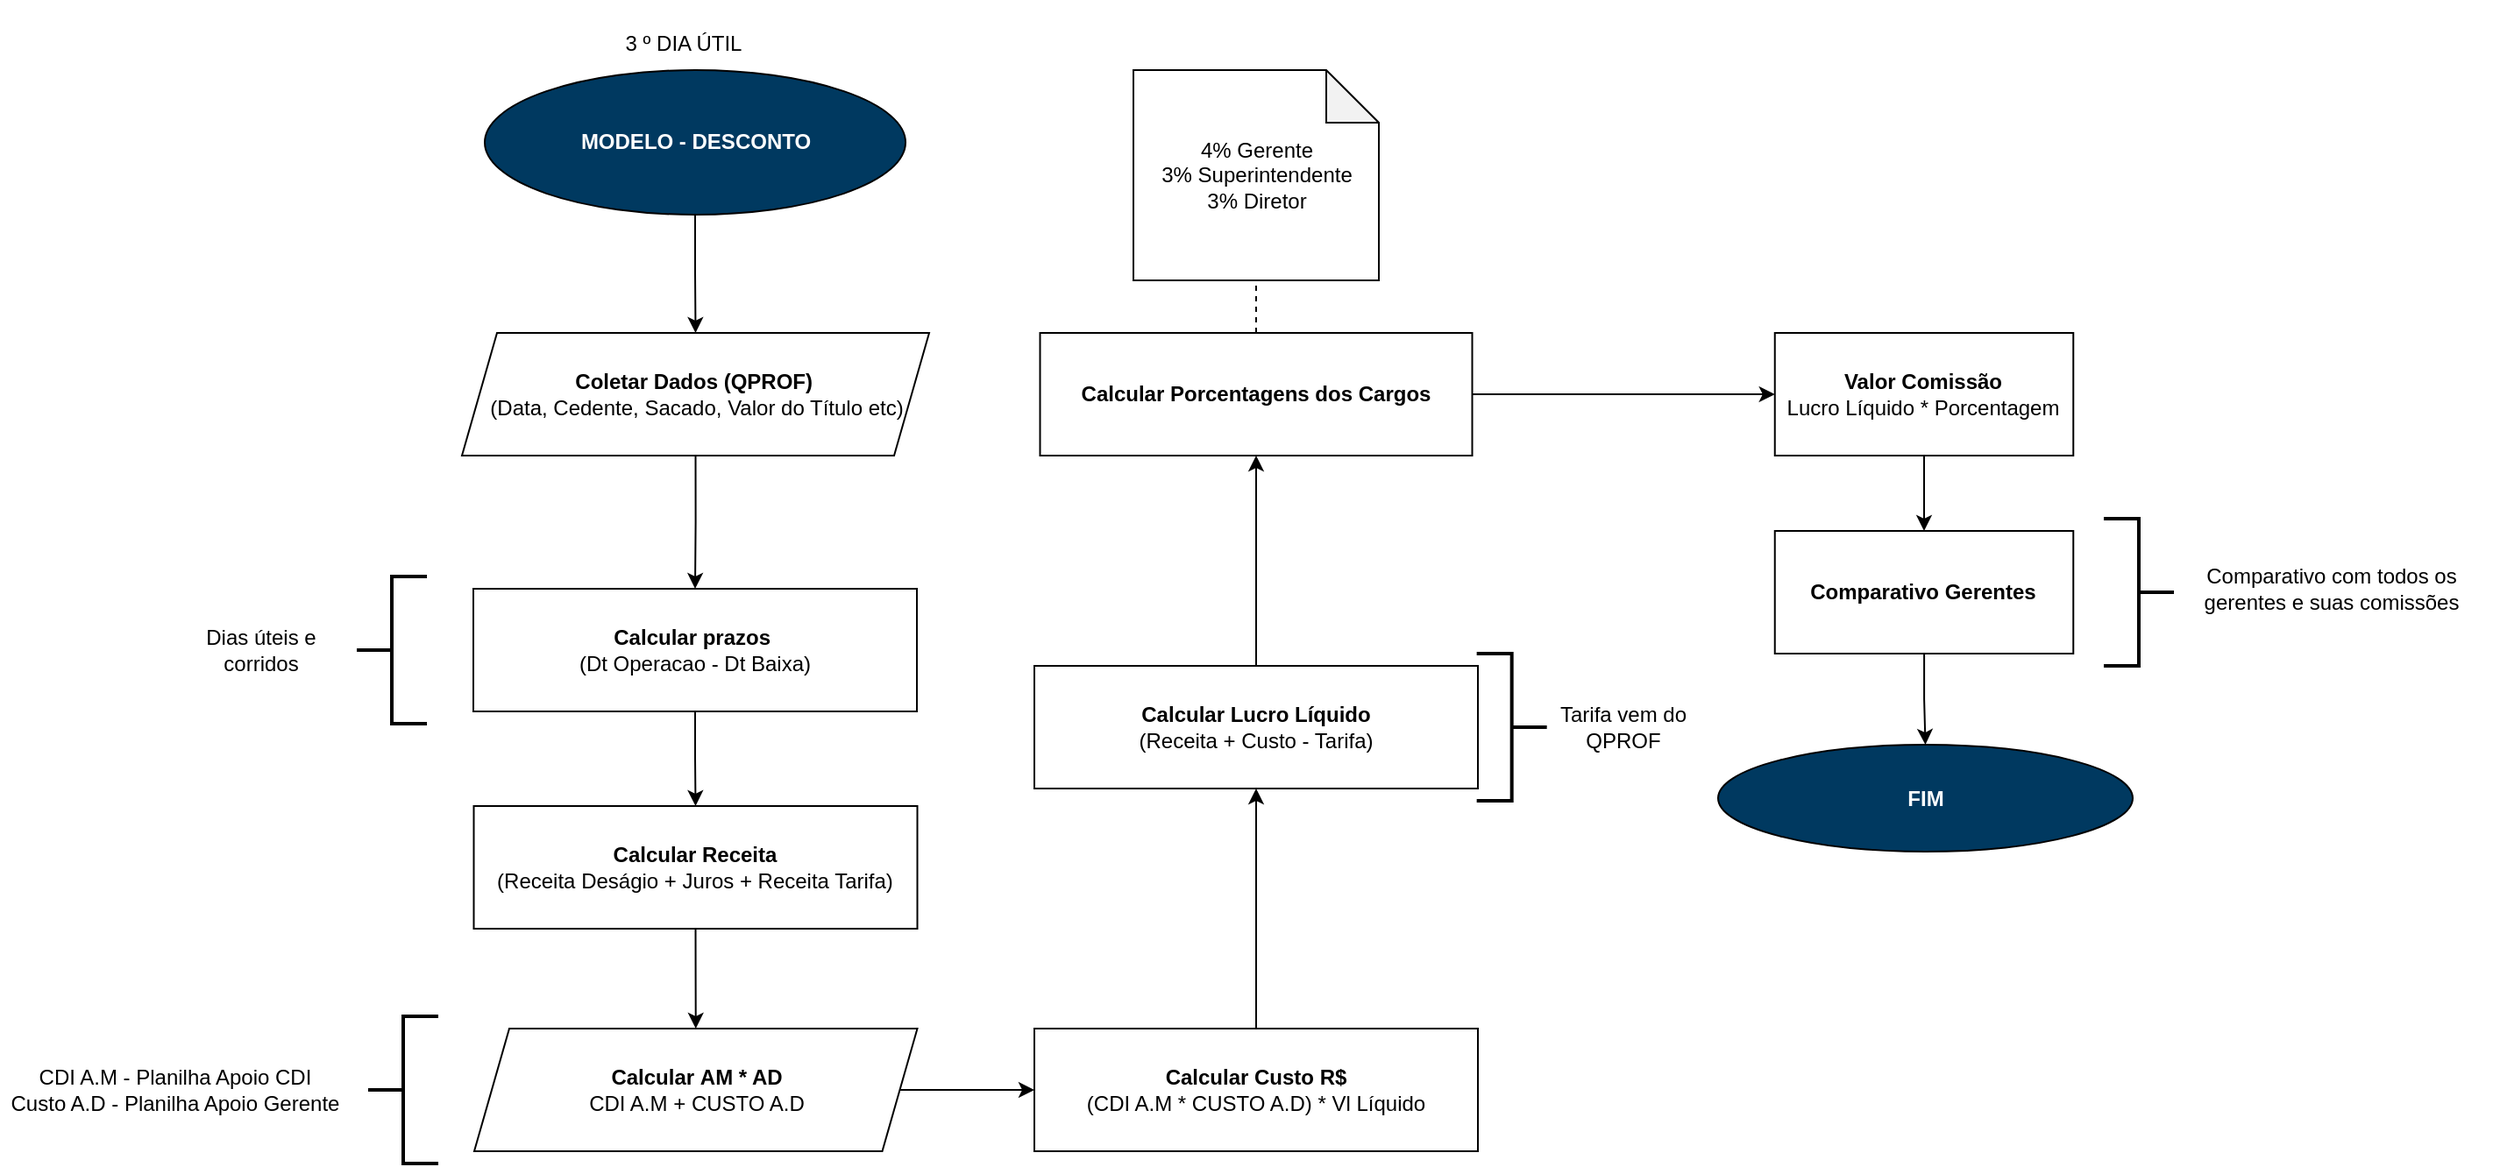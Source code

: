 <mxfile version="24.7.7" pages="4">
  <diagram name="Desconto" id="_d2cayw3rxY8vn-zWWvY">
    <mxGraphModel dx="1481" dy="1940" grid="1" gridSize="10" guides="1" tooltips="1" connect="1" arrows="1" fold="1" page="1" pageScale="1" pageWidth="827" pageHeight="1169" math="0" shadow="0">
      <root>
        <mxCell id="0" />
        <mxCell id="1" parent="0" />
        <mxCell id="TeKsGyX4EHNwTsalYo8B-63" style="edgeStyle=orthogonalEdgeStyle;rounded=0;orthogonalLoop=1;jettySize=auto;html=1;exitX=0.5;exitY=1;exitDx=0;exitDy=0;entryX=0.5;entryY=1;entryDx=0;entryDy=0;" parent="1" edge="1">
          <mxGeometry relative="1" as="geometry">
            <mxPoint x="1140" y="1192.5" as="targetPoint" />
          </mxGeometry>
        </mxCell>
        <mxCell id="TeKsGyX4EHNwTsalYo8B-71" style="edgeStyle=orthogonalEdgeStyle;rounded=0;orthogonalLoop=1;jettySize=auto;html=1;exitX=1;exitY=0.5;exitDx=0;exitDy=0;entryX=0;entryY=0.5;entryDx=0;entryDy=0;" parent="1" edge="1">
          <mxGeometry relative="1" as="geometry">
            <mxPoint x="1240" y="1155" as="sourcePoint" />
          </mxGeometry>
        </mxCell>
        <mxCell id="s9tQfGSfNcySYrhV0mtR-148" value="3 º DIA ÚTIL" style="text;html=1;align=center;verticalAlign=middle;whiteSpace=wrap;rounded=0;" parent="1" vertex="1">
          <mxGeometry x="395.25" y="-340" width="150" height="50" as="geometry" />
        </mxCell>
        <mxCell id="6R9e0S38YPJOB4MfhtHX-23" style="edgeStyle=orthogonalEdgeStyle;rounded=0;orthogonalLoop=1;jettySize=auto;html=1;exitX=0.5;exitY=1;exitDx=0;exitDy=0;entryX=0.5;entryY=0;entryDx=0;entryDy=0;" parent="1" source="s9tQfGSfNcySYrhV0mtR-16" target="6R9e0S38YPJOB4MfhtHX-27" edge="1">
          <mxGeometry relative="1" as="geometry">
            <mxPoint x="476.5" y="186" as="targetPoint" />
          </mxGeometry>
        </mxCell>
        <mxCell id="s9tQfGSfNcySYrhV0mtR-16" value="&lt;b&gt;Calcular Receita&lt;/b&gt;&lt;br&gt;(Receita Deságio + Juros + Receita Tarifa)" style="rounded=0;whiteSpace=wrap;html=1;" parent="1" vertex="1">
          <mxGeometry x="350.25" y="120" width="253" height="70" as="geometry" />
        </mxCell>
        <mxCell id="6R9e0S38YPJOB4MfhtHX-8" style="edgeStyle=orthogonalEdgeStyle;rounded=0;orthogonalLoop=1;jettySize=auto;html=1;exitX=0.5;exitY=1;exitDx=0;exitDy=0;entryX=0.5;entryY=0;entryDx=0;entryDy=0;" parent="1" source="s9tQfGSfNcySYrhV0mtR-18" target="s9tQfGSfNcySYrhV0mtR-16" edge="1">
          <mxGeometry relative="1" as="geometry">
            <mxPoint x="476.5" y="80" as="targetPoint" />
          </mxGeometry>
        </mxCell>
        <mxCell id="s9tQfGSfNcySYrhV0mtR-18" value="&lt;b&gt;Calcular prazos&amp;nbsp;&lt;/b&gt;&lt;br&gt;(Dt Operacao - Dt Baixa)" style="rounded=0;whiteSpace=wrap;html=1;" parent="1" vertex="1">
          <mxGeometry x="350" y="-4" width="253" height="70" as="geometry" />
        </mxCell>
        <mxCell id="6R9e0S38YPJOB4MfhtHX-39" style="edgeStyle=orthogonalEdgeStyle;rounded=0;orthogonalLoop=1;jettySize=auto;html=1;exitX=0.5;exitY=1;exitDx=0;exitDy=0;entryX=0.5;entryY=0;entryDx=0;entryDy=0;" parent="1" source="s9tQfGSfNcySYrhV0mtR-42" target="6R9e0S38YPJOB4MfhtHX-30" edge="1">
          <mxGeometry relative="1" as="geometry" />
        </mxCell>
        <mxCell id="s9tQfGSfNcySYrhV0mtR-42" value="&lt;b&gt;&lt;font color=&quot;#ffffff&quot;&gt;MODELO - DESCONTO&lt;/font&gt;&lt;/b&gt;" style="ellipse;whiteSpace=wrap;html=1;fillColor=#003960;" parent="1" vertex="1">
          <mxGeometry x="356.5" y="-300" width="240" height="82.5" as="geometry" />
        </mxCell>
        <mxCell id="6R9e0S38YPJOB4MfhtHX-20" value="" style="strokeWidth=2;html=1;shape=mxgraph.flowchart.annotation_2;align=left;labelPosition=right;pointerEvents=1;fillColor=#003960;" parent="1" vertex="1">
          <mxGeometry x="283.5" y="-11" width="40" height="84" as="geometry" />
        </mxCell>
        <mxCell id="6R9e0S38YPJOB4MfhtHX-21" value="Dias úteis e corridos" style="text;html=1;align=center;verticalAlign=middle;whiteSpace=wrap;rounded=0;" parent="1" vertex="1">
          <mxGeometry x="183.5" y="13" width="90" height="36" as="geometry" />
        </mxCell>
        <mxCell id="6R9e0S38YPJOB4MfhtHX-25" value="CDI A.M - Planilha Apoio CDI&lt;div&gt;Custo A.D - Planilha Apoio Gerente&lt;/div&gt;" style="text;html=1;align=center;verticalAlign=middle;whiteSpace=wrap;rounded=0;" parent="1" vertex="1">
          <mxGeometry x="80" y="264" width="200" height="36" as="geometry" />
        </mxCell>
        <mxCell id="6R9e0S38YPJOB4MfhtHX-29" style="edgeStyle=orthogonalEdgeStyle;rounded=0;orthogonalLoop=1;jettySize=auto;html=1;exitX=1;exitY=0.5;exitDx=0;exitDy=0;entryX=0;entryY=0.5;entryDx=0;entryDy=0;" parent="1" source="6R9e0S38YPJOB4MfhtHX-27" target="6R9e0S38YPJOB4MfhtHX-28" edge="1">
          <mxGeometry relative="1" as="geometry" />
        </mxCell>
        <mxCell id="6R9e0S38YPJOB4MfhtHX-27" value="&lt;b&gt;Calcular&amp;nbsp;&lt;/b&gt;&lt;b&gt;AM * AD&lt;/b&gt;&lt;br&gt;CDI A.M + CUSTO A.D" style="shape=parallelogram;perimeter=parallelogramPerimeter;whiteSpace=wrap;html=1;fixedSize=1;" parent="1" vertex="1">
          <mxGeometry x="350.5" y="247" width="252.75" height="70" as="geometry" />
        </mxCell>
        <mxCell id="6R9e0S38YPJOB4MfhtHX-33" style="edgeStyle=orthogonalEdgeStyle;rounded=0;orthogonalLoop=1;jettySize=auto;html=1;exitX=0.5;exitY=0;exitDx=0;exitDy=0;" parent="1" source="6R9e0S38YPJOB4MfhtHX-28" target="6R9e0S38YPJOB4MfhtHX-32" edge="1">
          <mxGeometry relative="1" as="geometry" />
        </mxCell>
        <mxCell id="6R9e0S38YPJOB4MfhtHX-28" value="&lt;div&gt;&lt;b&gt;Calcular Custo R$&lt;/b&gt;&lt;br&gt;(CDI A.M * CUSTO A.D) * Vl Líquido&lt;/div&gt;" style="rounded=0;whiteSpace=wrap;html=1;" parent="1" vertex="1">
          <mxGeometry x="670" y="247" width="253" height="70" as="geometry" />
        </mxCell>
        <mxCell id="6R9e0S38YPJOB4MfhtHX-31" style="edgeStyle=orthogonalEdgeStyle;rounded=0;orthogonalLoop=1;jettySize=auto;html=1;exitX=0.5;exitY=1;exitDx=0;exitDy=0;" parent="1" source="6R9e0S38YPJOB4MfhtHX-30" target="s9tQfGSfNcySYrhV0mtR-18" edge="1">
          <mxGeometry relative="1" as="geometry" />
        </mxCell>
        <mxCell id="6R9e0S38YPJOB4MfhtHX-30" value="&lt;b&gt;Coletar Dados (QPROF)&amp;nbsp;&lt;/b&gt;&lt;div&gt;(Data, Cedente, Sacado, Valor do Título etc)&lt;/div&gt;" style="shape=parallelogram;perimeter=parallelogramPerimeter;whiteSpace=wrap;html=1;fixedSize=1;" parent="1" vertex="1">
          <mxGeometry x="343.5" y="-150" width="266.5" height="70" as="geometry" />
        </mxCell>
        <mxCell id="6R9e0S38YPJOB4MfhtHX-32" value="&lt;b&gt;Calcular&amp;nbsp;&lt;/b&gt;&lt;b&gt;Lucro Líquido&lt;/b&gt;&lt;br&gt;(Receita + Custo - Tarifa)" style="rounded=0;whiteSpace=wrap;html=1;" parent="1" vertex="1">
          <mxGeometry x="670" y="40" width="253" height="70" as="geometry" />
        </mxCell>
        <mxCell id="6R9e0S38YPJOB4MfhtHX-36" value="" style="strokeWidth=2;html=1;shape=mxgraph.flowchart.annotation_2;align=left;labelPosition=right;pointerEvents=1;direction=west;fillColor=#003960;" parent="1" vertex="1">
          <mxGeometry x="922.33" y="33" width="40" height="84" as="geometry" />
        </mxCell>
        <mxCell id="6R9e0S38YPJOB4MfhtHX-37" value="Tarifa vem do QPROF" style="text;html=1;align=center;verticalAlign=middle;whiteSpace=wrap;rounded=0;" parent="1" vertex="1">
          <mxGeometry x="962.33" y="57" width="88" height="36" as="geometry" />
        </mxCell>
        <mxCell id="6R9e0S38YPJOB4MfhtHX-38" value="" style="strokeWidth=2;html=1;shape=mxgraph.flowchart.annotation_2;align=left;labelPosition=right;pointerEvents=1;fillColor=#003960;" parent="1" vertex="1">
          <mxGeometry x="290" y="240" width="40" height="84" as="geometry" />
        </mxCell>
        <mxCell id="6R9e0S38YPJOB4MfhtHX-55" style="edgeStyle=orthogonalEdgeStyle;rounded=0;orthogonalLoop=1;jettySize=auto;html=1;exitX=0.5;exitY=0;exitDx=0;exitDy=0;entryX=0.5;entryY=1;entryDx=0;entryDy=0;" parent="1" source="6R9e0S38YPJOB4MfhtHX-32" target="6R9e0S38YPJOB4MfhtHX-44" edge="1">
          <mxGeometry relative="1" as="geometry">
            <mxPoint x="797.175" y="-6" as="sourcePoint" />
          </mxGeometry>
        </mxCell>
        <mxCell id="WtkpYPYLF3NqtBBW18X0-3" style="edgeStyle=orthogonalEdgeStyle;rounded=0;orthogonalLoop=1;jettySize=auto;html=1;entryX=0;entryY=0.5;entryDx=0;entryDy=0;" edge="1" parent="1" source="6R9e0S38YPJOB4MfhtHX-44" target="6R9e0S38YPJOB4MfhtHX-57">
          <mxGeometry relative="1" as="geometry">
            <mxPoint x="1030" y="-160" as="targetPoint" />
          </mxGeometry>
        </mxCell>
        <mxCell id="6R9e0S38YPJOB4MfhtHX-44" value="&lt;b&gt;Calcular Porcentagens dos Cargos&lt;/b&gt;" style="rounded=0;whiteSpace=wrap;html=1;" parent="1" vertex="1">
          <mxGeometry x="673.25" y="-150" width="246.5" height="70" as="geometry" />
        </mxCell>
        <mxCell id="12A56TbVkGBOpqcJUSsV-5" style="edgeStyle=orthogonalEdgeStyle;rounded=0;orthogonalLoop=1;jettySize=auto;html=1;" parent="1" source="6R9e0S38YPJOB4MfhtHX-57" target="12A56TbVkGBOpqcJUSsV-4" edge="1">
          <mxGeometry relative="1" as="geometry" />
        </mxCell>
        <mxCell id="6R9e0S38YPJOB4MfhtHX-57" value="&lt;b&gt;Valor Comissão&lt;br&gt;&lt;/b&gt;Lucro Líquido * Porcentagem" style="rounded=0;whiteSpace=wrap;html=1;" parent="1" vertex="1">
          <mxGeometry x="1092.38" y="-150" width="170.25" height="70" as="geometry" />
        </mxCell>
        <mxCell id="6R9e0S38YPJOB4MfhtHX-59" value="&lt;b&gt;&lt;font color=&quot;#ffffff&quot;&gt;FIM&lt;/font&gt;&lt;/b&gt;" style="ellipse;whiteSpace=wrap;html=1;fillColor=#003960;" parent="1" vertex="1">
          <mxGeometry x="1060" y="85" width="236.5" height="61" as="geometry" />
        </mxCell>
        <mxCell id="12A56TbVkGBOpqcJUSsV-6" style="edgeStyle=orthogonalEdgeStyle;rounded=0;orthogonalLoop=1;jettySize=auto;html=1;entryX=0.5;entryY=0;entryDx=0;entryDy=0;" parent="1" source="12A56TbVkGBOpqcJUSsV-4" target="6R9e0S38YPJOB4MfhtHX-59" edge="1">
          <mxGeometry relative="1" as="geometry" />
        </mxCell>
        <mxCell id="12A56TbVkGBOpqcJUSsV-4" value="&lt;b&gt;Comparativo Gerentes&lt;/b&gt;" style="rounded=0;whiteSpace=wrap;html=1;" parent="1" vertex="1">
          <mxGeometry x="1092.38" y="-37" width="170.25" height="70" as="geometry" />
        </mxCell>
        <mxCell id="xZUfaCkXMy1GqnFISg14-1" value="" style="strokeWidth=2;html=1;shape=mxgraph.flowchart.annotation_2;align=left;labelPosition=right;pointerEvents=1;direction=west;" parent="1" vertex="1">
          <mxGeometry x="1280" y="-44" width="40" height="84" as="geometry" />
        </mxCell>
        <mxCell id="xZUfaCkXMy1GqnFISg14-2" value="Comparativo com todos os gerentes e suas comissões" style="text;html=1;align=center;verticalAlign=middle;whiteSpace=wrap;rounded=0;" parent="1" vertex="1">
          <mxGeometry x="1314.87" y="-37" width="190" height="66" as="geometry" />
        </mxCell>
        <mxCell id="WtkpYPYLF3NqtBBW18X0-1" value="&lt;div&gt;4% Gerente&lt;br&gt;3% Superintendente&lt;/div&gt;3% Diretor" style="shape=note;whiteSpace=wrap;html=1;backgroundOutline=1;darkOpacity=0.05;" vertex="1" parent="1">
          <mxGeometry x="726.5" y="-300" width="140" height="120" as="geometry" />
        </mxCell>
        <mxCell id="WtkpYPYLF3NqtBBW18X0-4" value="" style="endArrow=none;dashed=1;html=1;rounded=0;entryX=0.5;entryY=1;entryDx=0;entryDy=0;entryPerimeter=0;exitX=0.5;exitY=0;exitDx=0;exitDy=0;" edge="1" parent="1" source="6R9e0S38YPJOB4MfhtHX-44" target="WtkpYPYLF3NqtBBW18X0-1">
          <mxGeometry width="50" height="50" relative="1" as="geometry">
            <mxPoint x="830" y="-190" as="sourcePoint" />
            <mxPoint x="860" y="-20" as="targetPoint" />
          </mxGeometry>
        </mxCell>
      </root>
    </mxGraphModel>
  </diagram>
  <diagram id="k5cFWQFqlMl-SQ0jzQPr" name="CCB E NC">
    <mxGraphModel dx="852" dy="2042" grid="1" gridSize="10" guides="1" tooltips="1" connect="1" arrows="1" fold="1" page="1" pageScale="1" pageWidth="827" pageHeight="1169" math="0" shadow="0">
      <root>
        <mxCell id="0" />
        <mxCell id="1" parent="0" />
        <mxCell id="7jhAaIwT8uO-WgDqWZ5D-1" value="" style="strokeWidth=2;html=1;shape=mxgraph.flowchart.annotation_2;align=left;labelPosition=right;pointerEvents=1;fillColor=#003960;" parent="1" vertex="1">
          <mxGeometry x="1590" y="290" width="40" height="84" as="geometry" />
        </mxCell>
        <mxCell id="7jhAaIwT8uO-WgDqWZ5D-2" value="Dias úteis e corridos" style="text;html=1;align=center;verticalAlign=middle;whiteSpace=wrap;rounded=0;" parent="1" vertex="1">
          <mxGeometry x="1500" y="314" width="90" height="36" as="geometry" />
        </mxCell>
        <mxCell id="7jhAaIwT8uO-WgDqWZ5D-5" value="" style="strokeWidth=2;html=1;shape=mxgraph.flowchart.annotation_2;align=left;labelPosition=right;pointerEvents=1;fillColor=#003960;" parent="1" vertex="1">
          <mxGeometry x="1590" y="420" width="40" height="84" as="geometry" />
        </mxCell>
        <mxCell id="7jhAaIwT8uO-WgDqWZ5D-6" value="Realiza uma soma partir do número de aditivo, fundo e quantidade de parcelas" style="text;html=1;align=center;verticalAlign=middle;whiteSpace=wrap;rounded=0;" parent="1" vertex="1">
          <mxGeometry x="1410" y="429" width="190" height="66" as="geometry" />
        </mxCell>
        <mxCell id="7jhAaIwT8uO-WgDqWZ5D-8" value="" style="strokeWidth=2;html=1;shape=mxgraph.flowchart.annotation_2;align=left;labelPosition=right;pointerEvents=1;fillColor=#003960;" parent="1" vertex="1">
          <mxGeometry x="1590" y="543" width="40" height="84" as="geometry" />
        </mxCell>
        <mxCell id="7jhAaIwT8uO-WgDqWZ5D-9" value="PROCV em uma tabela apoio de NC E CCB" style="text;html=1;align=center;verticalAlign=middle;whiteSpace=wrap;rounded=0;" parent="1" vertex="1">
          <mxGeometry x="1410" y="552" width="190" height="66" as="geometry" />
        </mxCell>
        <mxCell id="vIKfB7wCzCkGlQADSQGg-4" style="edgeStyle=orthogonalEdgeStyle;rounded=0;orthogonalLoop=1;jettySize=auto;html=1;exitX=0.5;exitY=1;exitDx=0;exitDy=0;entryX=0.5;entryY=0;entryDx=0;entryDy=0;" parent="1" source="vIKfB7wCzCkGlQADSQGg-5" target="vIKfB7wCzCkGlQADSQGg-9" edge="1">
          <mxGeometry relative="1" as="geometry">
            <mxPoint x="1768" y="377.5" as="targetPoint" />
          </mxGeometry>
        </mxCell>
        <mxCell id="vIKfB7wCzCkGlQADSQGg-5" value="&lt;b&gt;Calcular Prazos e Quantidade de Parcelas&lt;/b&gt;" style="rounded=0;whiteSpace=wrap;html=1;" parent="1" vertex="1">
          <mxGeometry x="1640" y="297.5" width="253" height="70" as="geometry" />
        </mxCell>
        <mxCell id="vIKfB7wCzCkGlQADSQGg-6" style="edgeStyle=orthogonalEdgeStyle;rounded=0;orthogonalLoop=1;jettySize=auto;html=1;exitX=1;exitY=0.5;exitDx=0;exitDy=0;entryX=0;entryY=0.5;entryDx=0;entryDy=0;" parent="1" source="vIKfB7wCzCkGlQADSQGg-7" target="vIKfB7wCzCkGlQADSQGg-11" edge="1">
          <mxGeometry relative="1" as="geometry" />
        </mxCell>
        <mxCell id="vIKfB7wCzCkGlQADSQGg-7" value="&lt;b&gt;Calcular&amp;nbsp;&lt;/b&gt;&lt;b&gt;Saldo Devedor&lt;/b&gt;" style="rounded=0;whiteSpace=wrap;html=1;" parent="1" vertex="1">
          <mxGeometry x="1640" y="547.5" width="253" height="70" as="geometry" />
        </mxCell>
        <mxCell id="vIKfB7wCzCkGlQADSQGg-8" style="edgeStyle=orthogonalEdgeStyle;rounded=0;orthogonalLoop=1;jettySize=auto;html=1;exitX=0.5;exitY=1;exitDx=0;exitDy=0;entryX=0.5;entryY=0;entryDx=0;entryDy=0;" parent="1" source="vIKfB7wCzCkGlQADSQGg-9" target="vIKfB7wCzCkGlQADSQGg-7" edge="1">
          <mxGeometry relative="1" as="geometry" />
        </mxCell>
        <mxCell id="vIKfB7wCzCkGlQADSQGg-9" value="&lt;b&gt;Calcular&amp;nbsp;&lt;/b&gt;&lt;b&gt;Parcela Prevista&lt;/b&gt;&lt;div&gt;&lt;br&gt;&lt;/div&gt;" style="rounded=0;whiteSpace=wrap;html=1;" parent="1" vertex="1">
          <mxGeometry x="1640" y="427.5" width="253" height="70" as="geometry" />
        </mxCell>
        <mxCell id="vIKfB7wCzCkGlQADSQGg-10" value="" style="edgeStyle=orthogonalEdgeStyle;rounded=0;orthogonalLoop=1;jettySize=auto;html=1;exitX=0.5;exitY=0;exitDx=0;exitDy=0;entryX=0.5;entryY=1;entryDx=0;entryDy=0;" parent="1" source="vIKfB7wCzCkGlQADSQGg-11" target="vIKfB7wCzCkGlQADSQGg-13" edge="1">
          <mxGeometry relative="1" as="geometry" />
        </mxCell>
        <mxCell id="vIKfB7wCzCkGlQADSQGg-11" value="&lt;b&gt;Calcular&amp;nbsp;&lt;/b&gt;&lt;b&gt;Receita Total&lt;/b&gt;&lt;br&gt;(Receita Pré + Receita Pós + Receita Juros/Mora/Acertos" style="rounded=0;whiteSpace=wrap;html=1;" parent="1" vertex="1">
          <mxGeometry x="1991.5" y="547.5" width="253" height="70" as="geometry" />
        </mxCell>
        <mxCell id="vIKfB7wCzCkGlQADSQGg-12" style="edgeStyle=orthogonalEdgeStyle;rounded=0;orthogonalLoop=1;jettySize=auto;html=1;exitX=0.5;exitY=0;exitDx=0;exitDy=0;entryX=0.5;entryY=1;entryDx=0;entryDy=0;" parent="1" source="vIKfB7wCzCkGlQADSQGg-13" target="vIKfB7wCzCkGlQADSQGg-17" edge="1">
          <mxGeometry relative="1" as="geometry">
            <mxPoint x="2118" y="387.5" as="targetPoint" />
          </mxGeometry>
        </mxCell>
        <mxCell id="vIKfB7wCzCkGlQADSQGg-13" value="&lt;b&gt;Calcular&amp;nbsp;&lt;/b&gt;&lt;b&gt;CDI&lt;/b&gt;&lt;div&gt;CDI A.M * CUSTO A.D&lt;/div&gt;" style="rounded=0;whiteSpace=wrap;html=1;" parent="1" vertex="1">
          <mxGeometry x="1991.5" y="428.5" width="253" height="70" as="geometry" />
        </mxCell>
        <mxCell id="vIKfB7wCzCkGlQADSQGg-14" style="edgeStyle=orthogonalEdgeStyle;rounded=0;orthogonalLoop=1;jettySize=auto;html=1;exitX=0.5;exitY=1;exitDx=0;exitDy=0;entryX=0.5;entryY=0;entryDx=0;entryDy=0;" parent="1" source="vIKfB7wCzCkGlQADSQGg-15" target="6rHBd71rpCZQ0cB7g7X_-1" edge="1">
          <mxGeometry relative="1" as="geometry">
            <mxPoint x="1766.5" y="160" as="targetPoint" />
          </mxGeometry>
        </mxCell>
        <mxCell id="vIKfB7wCzCkGlQADSQGg-15" value="&lt;b&gt;&lt;font color=&quot;#ffffff&quot;&gt;MODELO CCB e NC&lt;/font&gt;&lt;/b&gt;" style="ellipse;whiteSpace=wrap;html=1;fillColor=#003960;" parent="1" vertex="1">
          <mxGeometry x="1652.25" y="20" width="240" height="82.5" as="geometry" />
        </mxCell>
        <mxCell id="vIKfB7wCzCkGlQADSQGg-16" style="edgeStyle=orthogonalEdgeStyle;rounded=0;orthogonalLoop=1;jettySize=auto;html=1;entryX=0.5;entryY=1;entryDx=0;entryDy=0;" parent="1" source="vIKfB7wCzCkGlQADSQGg-17" target="vIKfB7wCzCkGlQADSQGg-41" edge="1">
          <mxGeometry relative="1" as="geometry" />
        </mxCell>
        <mxCell id="vIKfB7wCzCkGlQADSQGg-17" value="&lt;b&gt;Calcular&amp;nbsp;&lt;/b&gt;&lt;b&gt;Custo R$&lt;br&gt;&lt;/b&gt;(Cálculo CDI + 1) ^ (Prazos - 1)&lt;br&gt;&lt;div&gt;&lt;br&gt;&lt;/div&gt;" style="rounded=0;whiteSpace=wrap;html=1;" parent="1" vertex="1">
          <mxGeometry x="1991.5" y="299.5" width="253" height="70" as="geometry" />
        </mxCell>
        <mxCell id="6xUZ85JvRuJn5r9nFcfb-11" style="edgeStyle=orthogonalEdgeStyle;rounded=0;orthogonalLoop=1;jettySize=auto;html=1;entryX=0.5;entryY=0;entryDx=0;entryDy=0;exitX=0.5;exitY=0;exitDx=0;exitDy=0;" parent="1" source="vIKfB7wCzCkGlQADSQGg-22" target="6xUZ85JvRuJn5r9nFcfb-12" edge="1">
          <mxGeometry relative="1" as="geometry">
            <mxPoint x="2820" y="31" as="targetPoint" />
            <Array as="points">
              <mxPoint x="2480" y="-110" />
              <mxPoint x="3233" y="-110" />
            </Array>
          </mxGeometry>
        </mxCell>
        <mxCell id="6xUZ85JvRuJn5r9nFcfb-16" value="&lt;font style=&quot;font-size: 11px;&quot;&gt;&lt;b&gt;Não há comissionamento&lt;/b&gt;&lt;/font&gt;" style="edgeLabel;html=1;align=center;verticalAlign=middle;resizable=0;points=[];" parent="6xUZ85JvRuJn5r9nFcfb-11" vertex="1" connectable="0">
          <mxGeometry x="0.899" relative="1" as="geometry">
            <mxPoint as="offset" />
          </mxGeometry>
        </mxCell>
        <mxCell id="6xUZ85JvRuJn5r9nFcfb-19" value="&lt;font style=&quot;font-size: 12px;&quot;&gt;&lt;b&gt;NÃO&lt;/b&gt;&lt;/font&gt;" style="edgeLabel;html=1;align=center;verticalAlign=middle;resizable=0;points=[];" parent="6xUZ85JvRuJn5r9nFcfb-11" vertex="1" connectable="0">
          <mxGeometry x="-0.28" y="-1" relative="1" as="geometry">
            <mxPoint y="-11" as="offset" />
          </mxGeometry>
        </mxCell>
        <mxCell id="6xUZ85JvRuJn5r9nFcfb-17" style="edgeStyle=orthogonalEdgeStyle;rounded=0;orthogonalLoop=1;jettySize=auto;html=1;exitX=1;exitY=0.5;exitDx=0;exitDy=0;entryX=0.5;entryY=0;entryDx=0;entryDy=0;" parent="1" source="vIKfB7wCzCkGlQADSQGg-22" target="BvzIrQlNWE1yIMJyPVnd-1" edge="1">
          <mxGeometry relative="1" as="geometry">
            <mxPoint x="2815.125" y="60" as="targetPoint" />
          </mxGeometry>
        </mxCell>
        <mxCell id="6xUZ85JvRuJn5r9nFcfb-18" value="&lt;b&gt;&lt;font style=&quot;font-size: 12px;&quot;&gt;SIM&lt;/font&gt;&lt;/b&gt;" style="edgeLabel;html=1;align=center;verticalAlign=middle;resizable=0;points=[];" parent="6xUZ85JvRuJn5r9nFcfb-17" vertex="1" connectable="0">
          <mxGeometry x="-0.021" y="5" relative="1" as="geometry">
            <mxPoint x="-7" y="30" as="offset" />
          </mxGeometry>
        </mxCell>
        <mxCell id="vIKfB7wCzCkGlQADSQGg-22" value="&lt;font color=&quot;#ffffff&quot;&gt;&lt;b&gt;Lucro Líquido &amp;gt; 0?&lt;/b&gt;&lt;/font&gt;" style="rhombus;whiteSpace=wrap;html=1;fillColor=#003960;" parent="1" vertex="1">
          <mxGeometry x="2325" y="-100" width="310" height="155" as="geometry" />
        </mxCell>
        <mxCell id="P6HdtfM3hRBSKh-L1GdB-3" style="edgeStyle=orthogonalEdgeStyle;rounded=0;orthogonalLoop=1;jettySize=auto;html=1;entryX=0;entryY=0.5;entryDx=0;entryDy=0;exitX=0.5;exitY=0;exitDx=0;exitDy=0;" parent="1" source="vIKfB7wCzCkGlQADSQGg-41" target="vIKfB7wCzCkGlQADSQGg-22" edge="1">
          <mxGeometry relative="1" as="geometry" />
        </mxCell>
        <mxCell id="vIKfB7wCzCkGlQADSQGg-41" value="&lt;b&gt;Calcular&amp;nbsp;&amp;nbsp;&lt;/b&gt;&lt;b&gt;Lucro Líquido&lt;br&gt;&lt;/b&gt;Receita Total + Custo&lt;div&gt;&lt;br&gt;&lt;/div&gt;" style="rounded=0;whiteSpace=wrap;html=1;" parent="1" vertex="1">
          <mxGeometry x="1991" y="150" width="253" height="70" as="geometry" />
        </mxCell>
        <mxCell id="6xUZ85JvRuJn5r9nFcfb-3" value="" style="strokeWidth=2;html=1;shape=mxgraph.flowchart.annotation_2;align=left;labelPosition=right;pointerEvents=1;direction=west;fillColor=#003960;" parent="1" vertex="1">
          <mxGeometry x="2250" y="420.5" width="40" height="84" as="geometry" />
        </mxCell>
        <mxCell id="6xUZ85JvRuJn5r9nFcfb-4" value="150% CUSTO" style="text;html=1;align=center;verticalAlign=middle;whiteSpace=wrap;rounded=0;" parent="1" vertex="1">
          <mxGeometry x="2290" y="445" width="90" height="36" as="geometry" />
        </mxCell>
        <mxCell id="6xUZ85JvRuJn5r9nFcfb-7" value="" style="strokeWidth=2;html=1;shape=mxgraph.flowchart.annotation_2;align=left;labelPosition=right;pointerEvents=1;direction=west;fillColor=#003960;" parent="1" vertex="1">
          <mxGeometry x="2250" y="289.5" width="40" height="84" as="geometry" />
        </mxCell>
        <mxCell id="6xUZ85JvRuJn5r9nFcfb-8" value="(CDI+1)^(DiasUteis)^(Prazo)-1" style="text;html=1;align=center;verticalAlign=middle;whiteSpace=wrap;rounded=0;" parent="1" vertex="1">
          <mxGeometry x="2290" y="313.5" width="180" height="36" as="geometry" />
        </mxCell>
        <mxCell id="6xUZ85JvRuJn5r9nFcfb-12" value="&lt;b&gt;&lt;font color=&quot;#ffffff&quot;&gt;FIM&lt;/font&gt;&lt;/b&gt;" style="ellipse;whiteSpace=wrap;html=1;fillColor=#003960;" parent="1" vertex="1">
          <mxGeometry x="3113.3" y="260" width="240" height="82.5" as="geometry" />
        </mxCell>
        <mxCell id="FxlYlC4geTRAHk9puQJs-4" style="edgeStyle=orthogonalEdgeStyle;rounded=0;orthogonalLoop=1;jettySize=auto;html=1;exitX=0.5;exitY=1;exitDx=0;exitDy=0;" parent="1" source="FxlYlC4geTRAHk9puQJs-1" target="FxlYlC4geTRAHk9puQJs-2" edge="1">
          <mxGeometry relative="1" as="geometry" />
        </mxCell>
        <mxCell id="FxlYlC4geTRAHk9puQJs-1" value="&lt;b&gt;Valor Comissão&lt;/b&gt;&lt;br&gt;Lucro Líquido * Porcentagem" style="rounded=0;whiteSpace=wrap;html=1;" parent="1" vertex="1">
          <mxGeometry x="2730" y="349.5" width="170.25" height="70" as="geometry" />
        </mxCell>
        <mxCell id="FxlYlC4geTRAHk9puQJs-5" style="edgeStyle=orthogonalEdgeStyle;rounded=0;orthogonalLoop=1;jettySize=auto;html=1;entryX=0.5;entryY=1;entryDx=0;entryDy=0;" parent="1" source="FxlYlC4geTRAHk9puQJs-2" target="6xUZ85JvRuJn5r9nFcfb-12" edge="1">
          <mxGeometry relative="1" as="geometry" />
        </mxCell>
        <mxCell id="FxlYlC4geTRAHk9puQJs-2" value="&lt;b&gt;Comparativo Gerentes&lt;/b&gt;" style="rounded=0;whiteSpace=wrap;html=1;" parent="1" vertex="1">
          <mxGeometry x="2730" y="480" width="170.25" height="70" as="geometry" />
        </mxCell>
        <mxCell id="vC_jY1O479mAw5l7-w_8-2" value="" style="strokeWidth=2;html=1;shape=mxgraph.flowchart.annotation_2;align=left;labelPosition=right;pointerEvents=1;fillColor=#003960;" parent="1" vertex="1">
          <mxGeometry x="1590" y="153" width="40" height="84" as="geometry" />
        </mxCell>
        <mxCell id="vC_jY1O479mAw5l7-w_8-4" value="&lt;span style=&quot;font-size: 14.667px;&quot;&gt;base dos liquidados&lt;/span&gt;&lt;br style=&quot;font-size: 14.667px;&quot;&gt;&lt;span style=&quot;font-size: 14.667px;&quot;&gt;referente ao mês anterior ao cálculo da comissão&lt;/span&gt;" style="text;html=1;align=center;verticalAlign=middle;whiteSpace=wrap;rounded=0;" parent="1" vertex="1">
          <mxGeometry x="1320" y="179.5" width="260" height="36" as="geometry" />
        </mxCell>
        <mxCell id="LdSgvPPgK1jm--LDS9ot-1" value="&lt;h1 style=&quot;margin-top: 0px;&quot;&gt;&lt;span style=&quot;font-size: 12px; font-weight: 400;&quot;&gt;Filtra as operações/comissões dos gerentes por mês&lt;/span&gt;&lt;/h1&gt;" style="text;html=1;whiteSpace=wrap;overflow=hidden;rounded=0;" parent="1" vertex="1">
          <mxGeometry x="2665" y="595" width="340" height="50" as="geometry" />
        </mxCell>
        <mxCell id="P6HdtfM3hRBSKh-L1GdB-2" value="" style="edgeStyle=orthogonalEdgeStyle;rounded=0;orthogonalLoop=1;jettySize=auto;html=1;exitX=0.481;exitY=0.983;exitDx=0;exitDy=0;entryX=0.5;entryY=0;entryDx=0;entryDy=0;exitPerimeter=0;" parent="1" source="6rHBd71rpCZQ0cB7g7X_-1" target="vIKfB7wCzCkGlQADSQGg-5" edge="1">
          <mxGeometry relative="1" as="geometry">
            <mxPoint x="1766.5" y="230" as="sourcePoint" />
            <mxPoint x="1766.5" y="200" as="targetPoint" />
          </mxGeometry>
        </mxCell>
        <mxCell id="Uv7BEkV8OwReb3af9JAe-1" value="" style="strokeWidth=2;html=1;shape=mxgraph.flowchart.annotation_2;align=left;labelPosition=right;pointerEvents=1;direction=west;fillColor=#003960;rotation=90;" parent="1" vertex="1">
          <mxGeometry x="2795.13" y="540.5" width="40" height="84" as="geometry" />
        </mxCell>
        <mxCell id="BvzIrQlNWE1yIMJyPVnd-4" style="edgeStyle=orthogonalEdgeStyle;rounded=0;orthogonalLoop=1;jettySize=auto;html=1;entryX=0.5;entryY=0;entryDx=0;entryDy=0;" edge="1" parent="1" source="BvzIrQlNWE1yIMJyPVnd-1" target="FxlYlC4geTRAHk9puQJs-1">
          <mxGeometry relative="1" as="geometry" />
        </mxCell>
        <mxCell id="BvzIrQlNWE1yIMJyPVnd-1" value="&lt;b&gt;Calcular Porcentagens dos Cargos&lt;/b&gt;" style="rounded=0;whiteSpace=wrap;html=1;" vertex="1" parent="1">
          <mxGeometry x="2695.13" y="167" width="240" height="70" as="geometry" />
        </mxCell>
        <mxCell id="BvzIrQlNWE1yIMJyPVnd-2" value="&lt;div&gt;4% Gerente&lt;br&gt;3% Superintendente&lt;/div&gt;3% Diretor" style="shape=note;whiteSpace=wrap;html=1;backgroundOutline=1;darkOpacity=0.05;" vertex="1" parent="1">
          <mxGeometry x="2500" y="135" width="140" height="120" as="geometry" />
        </mxCell>
        <mxCell id="BvzIrQlNWE1yIMJyPVnd-3" value="" style="endArrow=none;dashed=1;html=1;rounded=0;entryX=1.007;entryY=0.548;entryDx=0;entryDy=0;entryPerimeter=0;exitX=0;exitY=0.5;exitDx=0;exitDy=0;" edge="1" parent="1" source="BvzIrQlNWE1yIMJyPVnd-1" target="BvzIrQlNWE1yIMJyPVnd-2">
          <mxGeometry width="50" height="50" relative="1" as="geometry">
            <mxPoint x="2988.63" y="43" as="sourcePoint" />
            <mxPoint x="3018.63" y="213" as="targetPoint" />
          </mxGeometry>
        </mxCell>
        <mxCell id="6rHBd71rpCZQ0cB7g7X_-1" value="&lt;b&gt;Coletar Dados (QPROF e BITECH)&lt;/b&gt;&lt;br&gt;(Datas, Cedente, Deságio, Descontos, Abatimento, Encargos, Vl Pago)" style="shape=parallelogram;perimeter=parallelogramPerimeter;whiteSpace=wrap;html=1;fixedSize=1;" vertex="1" parent="1">
          <mxGeometry x="1628" y="152" width="288.5" height="67" as="geometry" />
        </mxCell>
      </root>
    </mxGraphModel>
  </diagram>
  <diagram id="j2bvwfRVPHu4JvJFHbbC" name="MODELO TARIFA - GRAFENO">
    <mxGraphModel dx="1481" dy="771" grid="1" gridSize="10" guides="1" tooltips="1" connect="1" arrows="1" fold="1" page="1" pageScale="1" pageWidth="827" pageHeight="1169" math="0" shadow="0">
      <root>
        <mxCell id="0" />
        <mxCell id="1" parent="0" />
        <mxCell id="ZGCHVMFO-MgxCsaP-ZNn-1" style="edgeStyle=orthogonalEdgeStyle;rounded=0;orthogonalLoop=1;jettySize=auto;html=1;exitX=0.5;exitY=1;exitDx=0;exitDy=0;" parent="1" source="MvIQtc3z3vw_uKLrfAOh-1" target="ZGCHVMFO-MgxCsaP-ZNn-6" edge="1">
          <mxGeometry relative="1" as="geometry">
            <mxPoint x="263" y="1096" as="targetPoint" />
            <mxPoint x="263.0" y="1050" as="sourcePoint" />
          </mxGeometry>
        </mxCell>
        <mxCell id="n6MUuG5d1dolSd7LTPxb-7" style="edgeStyle=orthogonalEdgeStyle;rounded=0;orthogonalLoop=1;jettySize=auto;html=1;exitX=0.5;exitY=1;exitDx=0;exitDy=0;" parent="1" source="ZGCHVMFO-MgxCsaP-ZNn-6" target="n6MUuG5d1dolSd7LTPxb-3" edge="1">
          <mxGeometry relative="1" as="geometry">
            <mxPoint x="262.995" y="1220" as="targetPoint" />
          </mxGeometry>
        </mxCell>
        <mxCell id="ZGCHVMFO-MgxCsaP-ZNn-6" value="&lt;b&gt;Calcular Base de Cáculo &lt;/b&gt;&lt;br&gt;(Vl Intrabank + Impostos + Subsidio)" style="rounded=0;whiteSpace=wrap;html=1;" parent="1" vertex="1">
          <mxGeometry x="136.5" y="1099" width="253" height="70" as="geometry" />
        </mxCell>
        <mxCell id="ZGCHVMFO-MgxCsaP-ZNn-7" style="edgeStyle=orthogonalEdgeStyle;rounded=0;orthogonalLoop=1;jettySize=auto;html=1;exitX=0.5;exitY=1;exitDx=0;exitDy=0;entryX=0.5;entryY=0;entryDx=0;entryDy=0;" parent="1" source="ZGCHVMFO-MgxCsaP-ZNn-8" target="MvIQtc3z3vw_uKLrfAOh-1" edge="1">
          <mxGeometry relative="1" as="geometry">
            <mxPoint x="263.0" y="980" as="targetPoint" />
          </mxGeometry>
        </mxCell>
        <mxCell id="ZGCHVMFO-MgxCsaP-ZNn-8" value="&lt;b&gt;&lt;font color=&quot;#ffffff&quot;&gt;MODELO TARIFA - GRAFENO&lt;/font&gt;&lt;/b&gt;" style="ellipse;whiteSpace=wrap;html=1;fillColor=#003960;" parent="1" vertex="1">
          <mxGeometry x="133.25" y="850" width="259.5" height="92.5" as="geometry" />
        </mxCell>
        <mxCell id="n6MUuG5d1dolSd7LTPxb-1" value="&lt;b&gt;&lt;font color=&quot;#ffffff&quot;&gt;FIM&lt;/font&gt;&lt;/b&gt;" style="ellipse;whiteSpace=wrap;html=1;fillColor=#003960;" parent="1" vertex="1">
          <mxGeometry x="142.69" y="1610" width="240" height="82.5" as="geometry" />
        </mxCell>
        <mxCell id="dT9yJUo3PH9utYKuMD9K-3" style="edgeStyle=orthogonalEdgeStyle;rounded=0;orthogonalLoop=1;jettySize=auto;html=1;exitX=0.5;exitY=1;exitDx=0;exitDy=0;entryX=0.5;entryY=0;entryDx=0;entryDy=0;" edge="1" parent="1" source="n6MUuG5d1dolSd7LTPxb-3" target="n6MUuG5d1dolSd7LTPxb-5">
          <mxGeometry relative="1" as="geometry" />
        </mxCell>
        <mxCell id="n6MUuG5d1dolSd7LTPxb-3" value="&lt;b&gt;Calcular Porcentagens dos Cargos&lt;/b&gt;" style="rounded=0;whiteSpace=wrap;html=1;" parent="1" vertex="1">
          <mxGeometry x="136.5" y="1225" width="253.5" height="70" as="geometry" />
        </mxCell>
        <mxCell id="n6MUuG5d1dolSd7LTPxb-11" style="edgeStyle=orthogonalEdgeStyle;rounded=0;orthogonalLoop=1;jettySize=auto;html=1;exitX=0.5;exitY=1;exitDx=0;exitDy=0;" parent="1" source="n6MUuG5d1dolSd7LTPxb-5" target="n6MUuG5d1dolSd7LTPxb-6" edge="1">
          <mxGeometry relative="1" as="geometry" />
        </mxCell>
        <mxCell id="n6MUuG5d1dolSd7LTPxb-5" value="&lt;b&gt;Valor Comissão&lt;/b&gt;&lt;br&gt;Base de Calculo * Porcentagem" style="rounded=0;whiteSpace=wrap;html=1;" parent="1" vertex="1">
          <mxGeometry x="136.5" y="1350" width="253.5" height="70" as="geometry" />
        </mxCell>
        <mxCell id="n6MUuG5d1dolSd7LTPxb-12" style="edgeStyle=orthogonalEdgeStyle;rounded=0;orthogonalLoop=1;jettySize=auto;html=1;exitX=0.5;exitY=1;exitDx=0;exitDy=0;entryX=0.5;entryY=0;entryDx=0;entryDy=0;" parent="1" source="n6MUuG5d1dolSd7LTPxb-6" target="n6MUuG5d1dolSd7LTPxb-1" edge="1">
          <mxGeometry relative="1" as="geometry" />
        </mxCell>
        <mxCell id="n6MUuG5d1dolSd7LTPxb-6" value="&lt;b&gt;Análise Piloto&lt;/b&gt;&lt;br&gt;(Graficos)" style="rounded=0;whiteSpace=wrap;html=1;" parent="1" vertex="1">
          <mxGeometry x="136.5" y="1480" width="253.5" height="70" as="geometry" />
        </mxCell>
        <mxCell id="UTbPBoOxPILGHREogEP7-3" value="" style="strokeWidth=2;html=1;shape=mxgraph.flowchart.annotation_2;align=left;labelPosition=right;pointerEvents=1;direction=west;fillColor=#003960;" parent="1" vertex="1">
          <mxGeometry x="396" y="1465" width="50" height="100" as="geometry" />
        </mxCell>
        <mxCell id="UTbPBoOxPILGHREogEP7-6" value="&lt;h1 style=&quot;margin-top: 0px;&quot;&gt;&lt;span style=&quot;font-size: 12px; font-weight: 400;&quot;&gt;Comparativo com todos os gerentes e comissões&lt;/span&gt;&lt;/h1&gt;&lt;div&gt;&lt;span style=&quot;font-size: 12px; font-weight: 400;&quot;&gt;&lt;br&gt;&lt;/span&gt;&lt;/div&gt;" style="text;html=1;whiteSpace=wrap;overflow=hidden;rounded=0;" parent="1" vertex="1">
          <mxGeometry x="457" y="1490" width="280" height="50" as="geometry" />
        </mxCell>
        <mxCell id="dT9yJUo3PH9utYKuMD9K-1" value="&lt;div&gt;3% Gerente&lt;br&gt;2% Superintendente&lt;/div&gt;1% Diretor" style="shape=note;whiteSpace=wrap;html=1;backgroundOutline=1;darkOpacity=0.05;" vertex="1" parent="1">
          <mxGeometry x="480" y="1200" width="140" height="120" as="geometry" />
        </mxCell>
        <mxCell id="dT9yJUo3PH9utYKuMD9K-4" value="" style="endArrow=none;dashed=1;html=1;rounded=0;entryX=0;entryY=0.5;entryDx=0;entryDy=0;entryPerimeter=0;exitX=1;exitY=0.5;exitDx=0;exitDy=0;" edge="1" parent="1" source="n6MUuG5d1dolSd7LTPxb-3" target="dT9yJUo3PH9utYKuMD9K-1">
          <mxGeometry width="50" height="50" relative="1" as="geometry">
            <mxPoint x="260" y="1400" as="sourcePoint" />
            <mxPoint x="310" y="1350" as="targetPoint" />
          </mxGeometry>
        </mxCell>
        <mxCell id="MvIQtc3z3vw_uKLrfAOh-1" value="&lt;div&gt;&lt;br&gt;&lt;/div&gt;&lt;div&gt;&lt;b&gt;Coletar Dados Grafeno (Planilha Daniele)&lt;/b&gt;&lt;br&gt;Evento de Consulta, Cedente, Dt Pagamento, Tipo de Consumo, Valor Intrabank&lt;br&gt;&lt;div&gt;&lt;br&gt;&lt;/div&gt;&lt;/div&gt;" style="shape=parallelogram;perimeter=parallelogramPerimeter;whiteSpace=wrap;html=1;fixedSize=1;" vertex="1" parent="1">
          <mxGeometry x="106.75" y="990" width="313" height="71" as="geometry" />
        </mxCell>
      </root>
    </mxGraphModel>
  </diagram>
  <diagram id="GyGV9MiNzVgmKBqTGrR0" name="MODELO TAC">
    <mxGraphModel dx="654" dy="771" grid="1" gridSize="10" guides="1" tooltips="1" connect="1" arrows="1" fold="1" page="1" pageScale="1" pageWidth="827" pageHeight="1169" math="0" shadow="0">
      <root>
        <mxCell id="0" />
        <mxCell id="1" parent="0" />
        <mxCell id="b3X-d0d02zu4AqYY7wTL-1" style="edgeStyle=orthogonalEdgeStyle;rounded=0;orthogonalLoop=1;jettySize=auto;html=1;exitX=0.5;exitY=1;exitDx=0;exitDy=0;entryX=0.5;entryY=0;entryDx=0;entryDy=0;" parent="1" source="b3X-d0d02zu4AqYY7wTL-2" target="b3X-d0d02zu4AqYY7wTL-4" edge="1">
          <mxGeometry relative="1" as="geometry" />
        </mxCell>
        <mxCell id="b3X-d0d02zu4AqYY7wTL-2" value="&lt;b&gt;Coletar Dados (QPROF)&lt;/b&gt;&lt;br&gt;(Data, Cedente, Vl Pago, Tarifas, TAC, VOP,&amp;nbsp; CEDENTE VE etc)" style="rounded=0;whiteSpace=wrap;html=1;" parent="1" vertex="1">
          <mxGeometry x="1640.63" y="1020" width="253" height="70" as="geometry" />
        </mxCell>
        <mxCell id="GTAbkoo4hNeyKNbhlxiM-6" style="edgeStyle=orthogonalEdgeStyle;rounded=0;orthogonalLoop=1;jettySize=auto;html=1;entryX=0.5;entryY=0;entryDx=0;entryDy=0;" parent="1" source="b3X-d0d02zu4AqYY7wTL-4" target="GTAbkoo4hNeyKNbhlxiM-2" edge="1">
          <mxGeometry relative="1" as="geometry">
            <mxPoint x="1766.5" y="1250" as="targetPoint" />
          </mxGeometry>
        </mxCell>
        <mxCell id="b3X-d0d02zu4AqYY7wTL-4" value="&lt;b&gt;Calcular TAC Comissão&lt;/b&gt;&lt;br&gt;(Tarifa por boleto + cheque + serasa + spot + tac + ted)" style="rounded=0;whiteSpace=wrap;html=1;" parent="1" vertex="1">
          <mxGeometry x="1640" y="1140" width="253" height="70" as="geometry" />
        </mxCell>
        <mxCell id="qUN82hTaxLqiEa455nko-2" style="edgeStyle=orthogonalEdgeStyle;rounded=0;orthogonalLoop=1;jettySize=auto;html=1;exitX=0.5;exitY=1;exitDx=0;exitDy=0;" edge="1" parent="1" source="GTAbkoo4hNeyKNbhlxiM-2" target="GTAbkoo4hNeyKNbhlxiM-4">
          <mxGeometry relative="1" as="geometry" />
        </mxCell>
        <mxCell id="GTAbkoo4hNeyKNbhlxiM-2" value="&lt;b&gt;Calcular Porcentagens dos Cargos&lt;/b&gt;" style="rounded=0;whiteSpace=wrap;html=1;" parent="1" vertex="1">
          <mxGeometry x="1640.63" y="1270" width="253.37" height="70" as="geometry" />
        </mxCell>
        <mxCell id="IppifBDnFRyVEqyXo8_--1" style="edgeStyle=orthogonalEdgeStyle;rounded=0;orthogonalLoop=1;jettySize=auto;html=1;exitX=0.5;exitY=1;exitDx=0;exitDy=0;entryX=0.5;entryY=0;entryDx=0;entryDy=0;" parent="1" source="GTAbkoo4hNeyKNbhlxiM-4" target="IppifBDnFRyVEqyXo8_--2" edge="1">
          <mxGeometry relative="1" as="geometry">
            <mxPoint x="1767" y="1720" as="targetPoint" />
          </mxGeometry>
        </mxCell>
        <mxCell id="GTAbkoo4hNeyKNbhlxiM-4" value="&lt;b&gt;Calcular Valor Comissão&lt;/b&gt;&lt;br&gt;Taxa TAC * Porcentagem" style="rounded=0;whiteSpace=wrap;html=1;" parent="1" vertex="1">
          <mxGeometry x="1640.63" y="1400" width="252.37" height="70" as="geometry" />
        </mxCell>
        <mxCell id="u0wyd2aMkltcPQRyE0Qm-4" style="edgeStyle=orthogonalEdgeStyle;rounded=0;orthogonalLoop=1;jettySize=auto;html=1;exitX=0.5;exitY=1;exitDx=0;exitDy=0;entryX=0.5;entryY=0;entryDx=0;entryDy=0;" parent="1" source="IppifBDnFRyVEqyXo8_--2" target="u0wyd2aMkltcPQRyE0Qm-1" edge="1">
          <mxGeometry relative="1" as="geometry" />
        </mxCell>
        <mxCell id="IppifBDnFRyVEqyXo8_--2" value="&lt;b&gt;Resumo de comissões TAC por gerente&amp;nbsp;&lt;/b&gt;" style="rounded=0;whiteSpace=wrap;html=1;" parent="1" vertex="1">
          <mxGeometry x="1640.63" y="1510" width="253.37" height="70" as="geometry" />
        </mxCell>
        <mxCell id="u0wyd2aMkltcPQRyE0Qm-1" value="&lt;b&gt;&lt;font color=&quot;#ffffff&quot;&gt;FIM&lt;/font&gt;&lt;/b&gt;" style="ellipse;whiteSpace=wrap;html=1;fillColor=#003960;" parent="1" vertex="1">
          <mxGeometry x="1647.31" y="1640" width="240" height="82.5" as="geometry" />
        </mxCell>
        <mxCell id="u0wyd2aMkltcPQRyE0Qm-3" style="edgeStyle=orthogonalEdgeStyle;rounded=0;orthogonalLoop=1;jettySize=auto;html=1;entryX=0.5;entryY=0;entryDx=0;entryDy=0;" parent="1" source="u0wyd2aMkltcPQRyE0Qm-2" target="b3X-d0d02zu4AqYY7wTL-2" edge="1">
          <mxGeometry relative="1" as="geometry" />
        </mxCell>
        <mxCell id="u0wyd2aMkltcPQRyE0Qm-2" value="&lt;font color=&quot;#ffffff&quot;&gt;&lt;b&gt;MODELO TAC&lt;/b&gt;&lt;/font&gt;" style="ellipse;whiteSpace=wrap;html=1;fillColor=#003960;" parent="1" vertex="1">
          <mxGeometry x="1646.5" y="890" width="240" height="82.5" as="geometry" />
        </mxCell>
        <mxCell id="qUN82hTaxLqiEa455nko-1" value="4% Gerente&lt;br&gt;2% Superintendente&lt;br&gt;1% Diretor" style="shape=note;whiteSpace=wrap;html=1;backgroundOutline=1;darkOpacity=0.05;" vertex="1" parent="1">
          <mxGeometry x="1993" y="1250" width="150" height="110" as="geometry" />
        </mxCell>
        <mxCell id="qUN82hTaxLqiEa455nko-3" value="" style="endArrow=none;dashed=1;html=1;rounded=0;entryX=0;entryY=0.5;entryDx=0;entryDy=0;entryPerimeter=0;exitX=1;exitY=0.5;exitDx=0;exitDy=0;" edge="1" parent="1" source="GTAbkoo4hNeyKNbhlxiM-2" target="qUN82hTaxLqiEa455nko-1">
          <mxGeometry width="50" height="50" relative="1" as="geometry">
            <mxPoint x="1770" y="1360" as="sourcePoint" />
            <mxPoint x="1820" y="1310" as="targetPoint" />
          </mxGeometry>
        </mxCell>
      </root>
    </mxGraphModel>
  </diagram>
</mxfile>
